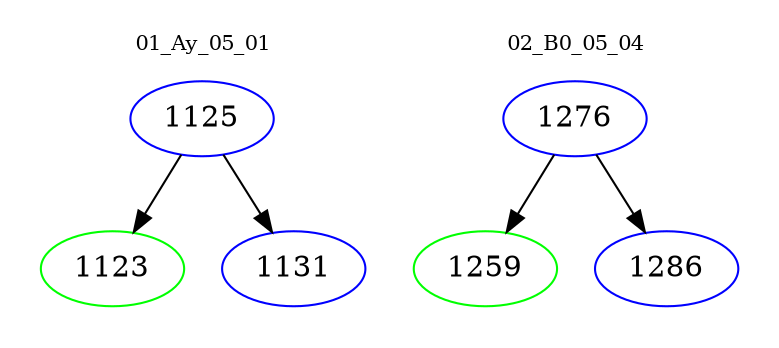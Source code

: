 digraph{
subgraph cluster_0 {
color = white
label = "01_Ay_05_01";
fontsize=10;
T0_1125 [label="1125", color="blue"]
T0_1125 -> T0_1123 [color="black"]
T0_1123 [label="1123", color="green"]
T0_1125 -> T0_1131 [color="black"]
T0_1131 [label="1131", color="blue"]
}
subgraph cluster_1 {
color = white
label = "02_B0_05_04";
fontsize=10;
T1_1276 [label="1276", color="blue"]
T1_1276 -> T1_1259 [color="black"]
T1_1259 [label="1259", color="green"]
T1_1276 -> T1_1286 [color="black"]
T1_1286 [label="1286", color="blue"]
}
}
